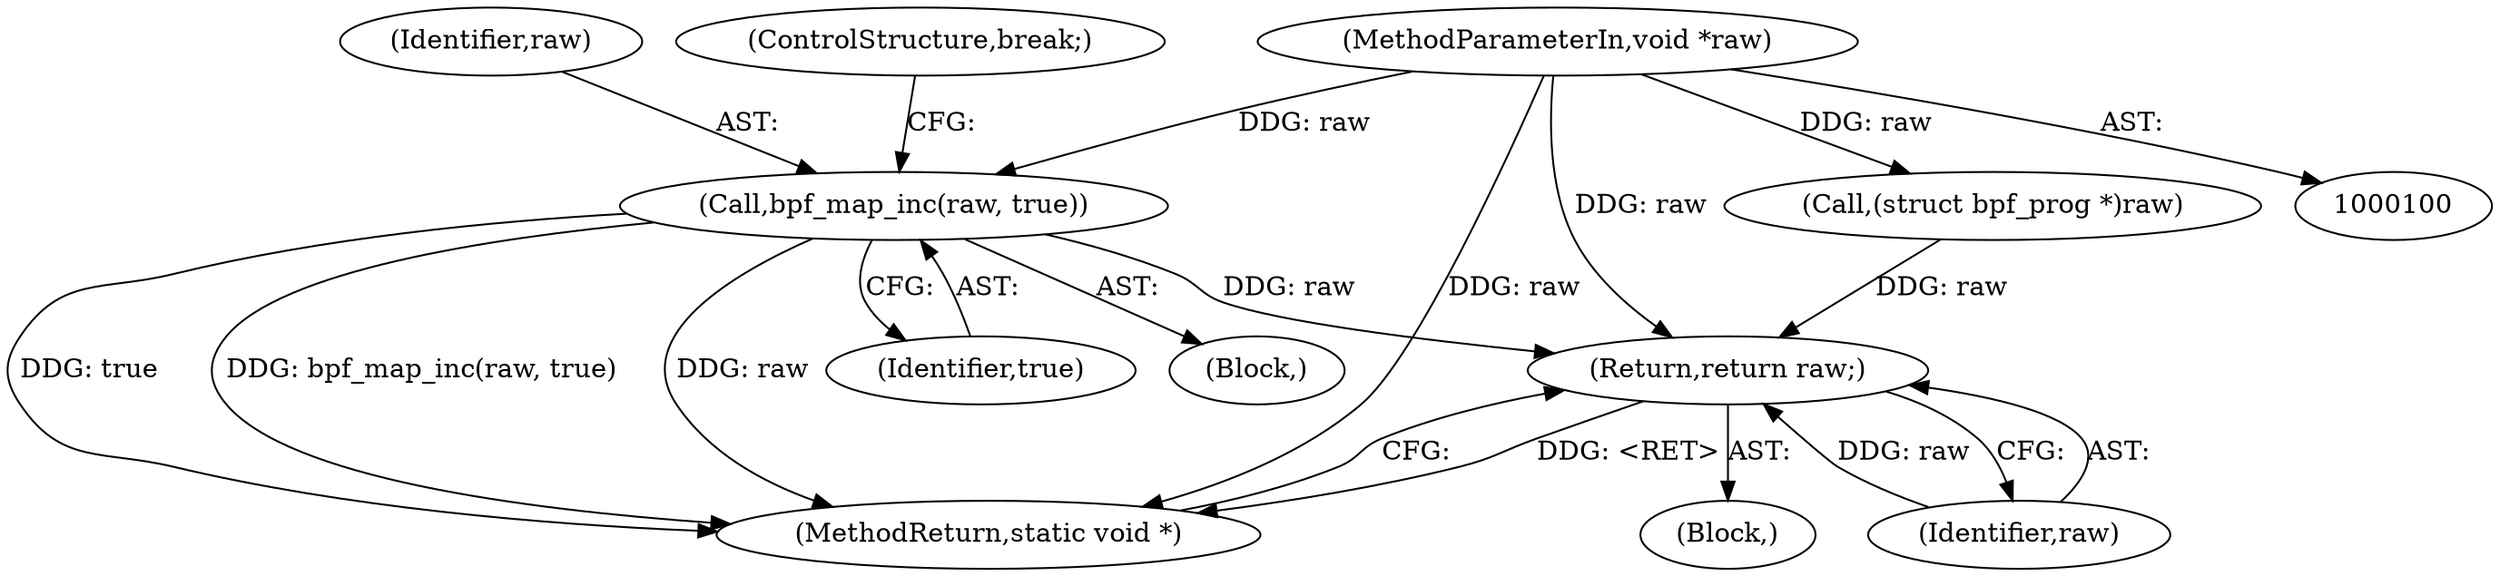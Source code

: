 digraph "1_linux_92117d8443bc5afacc8d5ba82e541946310f106e@pointer" {
"1000119" [label="(Call,bpf_map_inc(raw, true))"];
"1000101" [label="(MethodParameterIn,void *raw)"];
"1000127" [label="(Return,return raw;)"];
"1000122" [label="(ControlStructure,break;)"];
"1000119" [label="(Call,bpf_map_inc(raw, true))"];
"1000103" [label="(Block,)"];
"1000128" [label="(Identifier,raw)"];
"1000121" [label="(Identifier,true)"];
"1000106" [label="(Block,)"];
"1000120" [label="(Identifier,raw)"];
"1000112" [label="(Call,(struct bpf_prog *)raw)"];
"1000101" [label="(MethodParameterIn,void *raw)"];
"1000129" [label="(MethodReturn,static void *)"];
"1000127" [label="(Return,return raw;)"];
"1000119" -> "1000106"  [label="AST: "];
"1000119" -> "1000121"  [label="CFG: "];
"1000120" -> "1000119"  [label="AST: "];
"1000121" -> "1000119"  [label="AST: "];
"1000122" -> "1000119"  [label="CFG: "];
"1000119" -> "1000129"  [label="DDG: true"];
"1000119" -> "1000129"  [label="DDG: bpf_map_inc(raw, true)"];
"1000119" -> "1000129"  [label="DDG: raw"];
"1000101" -> "1000119"  [label="DDG: raw"];
"1000119" -> "1000127"  [label="DDG: raw"];
"1000101" -> "1000100"  [label="AST: "];
"1000101" -> "1000129"  [label="DDG: raw"];
"1000101" -> "1000112"  [label="DDG: raw"];
"1000101" -> "1000127"  [label="DDG: raw"];
"1000127" -> "1000103"  [label="AST: "];
"1000127" -> "1000128"  [label="CFG: "];
"1000128" -> "1000127"  [label="AST: "];
"1000129" -> "1000127"  [label="CFG: "];
"1000127" -> "1000129"  [label="DDG: <RET>"];
"1000128" -> "1000127"  [label="DDG: raw"];
"1000112" -> "1000127"  [label="DDG: raw"];
}
